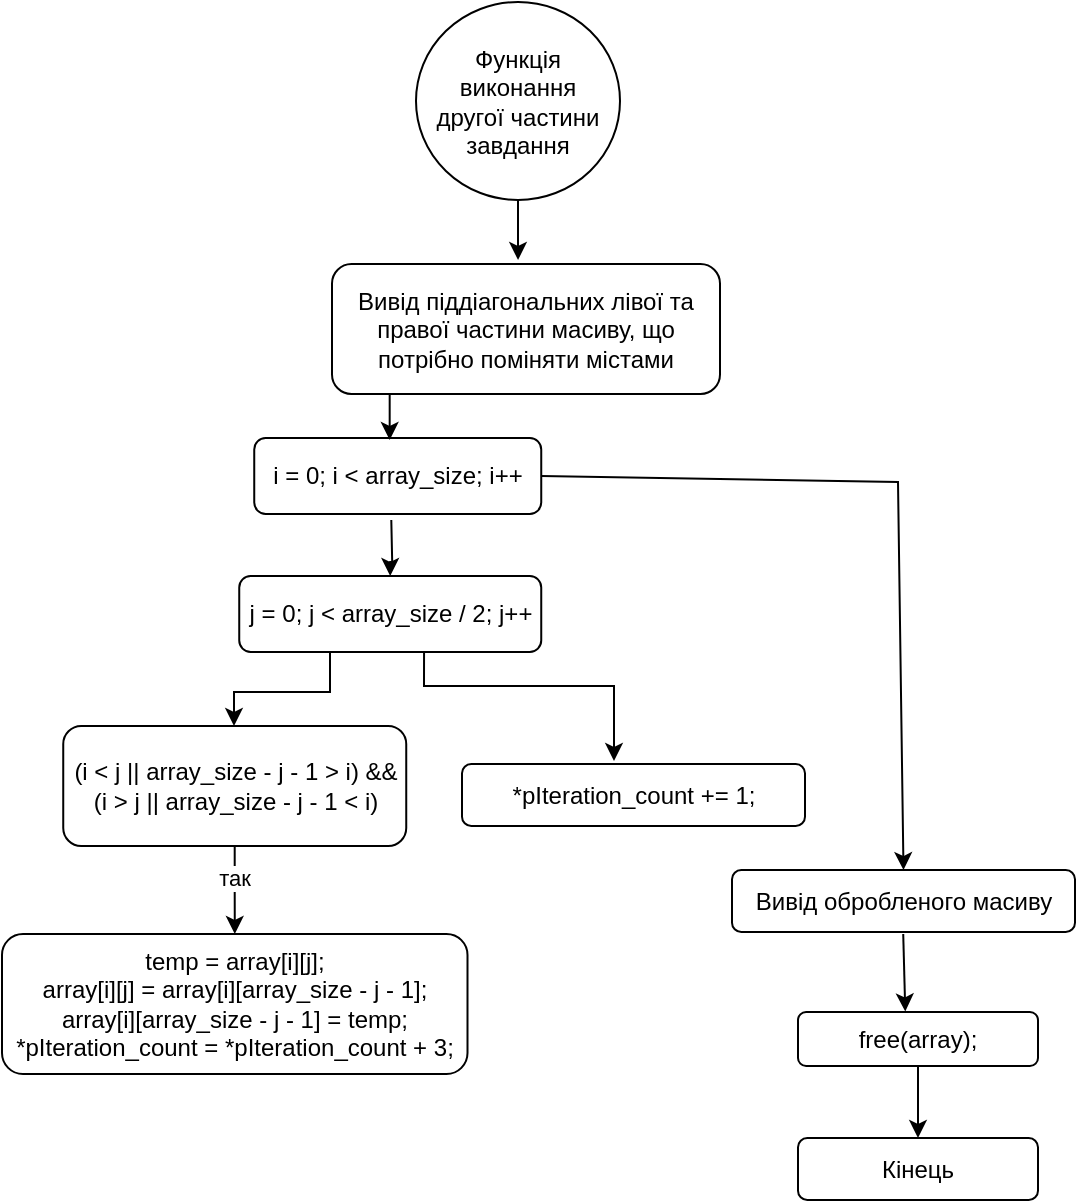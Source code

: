<mxfile version="20.8.16" type="device"><diagram id="C5RBs43oDa-KdzZeNtuy" name="Page-1"><mxGraphModel dx="1088" dy="789" grid="0" gridSize="10" guides="1" tooltips="1" connect="1" arrows="1" fold="1" page="1" pageScale="1" pageWidth="827" pageHeight="1169" math="0" shadow="0"><root><mxCell id="WIyWlLk6GJQsqaUBKTNV-0"/><mxCell id="WIyWlLk6GJQsqaUBKTNV-1" parent="WIyWlLk6GJQsqaUBKTNV-0"/><mxCell id="t5vqJNiPthJxZdxMAKNk-3" value="" style="edgeStyle=orthogonalEdgeStyle;rounded=0;orthogonalLoop=1;jettySize=auto;html=1;" parent="WIyWlLk6GJQsqaUBKTNV-1" source="t5vqJNiPthJxZdxMAKNk-1" edge="1"><mxGeometry relative="1" as="geometry"><mxPoint x="369.029" y="167" as="targetPoint"/></mxGeometry></mxCell><mxCell id="t5vqJNiPthJxZdxMAKNk-1" value="Функція виконання &lt;br&gt;другої частини завдання" style="ellipse;whiteSpace=wrap;html=1;" parent="WIyWlLk6GJQsqaUBKTNV-1" vertex="1"><mxGeometry x="318" y="38" width="102" height="99" as="geometry"/></mxCell><mxCell id="wFdPt5wkLfC5d7k9-_8l-4" value="" style="edgeStyle=orthogonalEdgeStyle;rounded=0;orthogonalLoop=1;jettySize=auto;html=1;" edge="1" parent="WIyWlLk6GJQsqaUBKTNV-1" target="wFdPt5wkLfC5d7k9-_8l-3"><mxGeometry relative="1" as="geometry"><mxPoint x="305.649" y="297" as="sourcePoint"/></mxGeometry></mxCell><mxCell id="t5vqJNiPthJxZdxMAKNk-4" value="i = 0; i &amp;lt; array_size; i++" style="rounded=1;whiteSpace=wrap;html=1;" parent="WIyWlLk6GJQsqaUBKTNV-1" vertex="1"><mxGeometry x="237.12" y="256" width="143.5" height="38" as="geometry"/></mxCell><mxCell id="t5vqJNiPthJxZdxMAKNk-76" value="" style="edgeStyle=orthogonalEdgeStyle;rounded=0;orthogonalLoop=1;jettySize=auto;html=1;" parent="WIyWlLk6GJQsqaUBKTNV-1" source="t5vqJNiPthJxZdxMAKNk-71" target="t5vqJNiPthJxZdxMAKNk-75" edge="1"><mxGeometry relative="1" as="geometry"/></mxCell><mxCell id="t5vqJNiPthJxZdxMAKNk-71" value="free(array);" style="rounded=1;whiteSpace=wrap;html=1;" parent="WIyWlLk6GJQsqaUBKTNV-1" vertex="1"><mxGeometry x="509" y="543" width="120" height="27" as="geometry"/></mxCell><mxCell id="t5vqJNiPthJxZdxMAKNk-75" value="Кінець" style="rounded=1;whiteSpace=wrap;html=1;" parent="WIyWlLk6GJQsqaUBKTNV-1" vertex="1"><mxGeometry x="509" y="606" width="120" height="31" as="geometry"/></mxCell><mxCell id="wFdPt5wkLfC5d7k9-_8l-9" value="" style="edgeStyle=orthogonalEdgeStyle;rounded=0;orthogonalLoop=1;jettySize=auto;html=1;" edge="1" parent="WIyWlLk6GJQsqaUBKTNV-1" source="wFdPt5wkLfC5d7k9-_8l-3" target="wFdPt5wkLfC5d7k9-_8l-8"><mxGeometry relative="1" as="geometry"><Array as="points"><mxPoint x="275" y="383"/><mxPoint x="227" y="383"/></Array></mxGeometry></mxCell><mxCell id="wFdPt5wkLfC5d7k9-_8l-3" value="j = 0; j &amp;lt; array_size / 2; j++" style="rounded=1;whiteSpace=wrap;html=1;" vertex="1" parent="WIyWlLk6GJQsqaUBKTNV-1"><mxGeometry x="229.62" y="325" width="151" height="38" as="geometry"/></mxCell><mxCell id="wFdPt5wkLfC5d7k9-_8l-5" value="Вивід піддіагональних лівої та правої частини масиву, що потрібно поміняти містами" style="rounded=1;whiteSpace=wrap;html=1;" vertex="1" parent="WIyWlLk6GJQsqaUBKTNV-1"><mxGeometry x="276" y="169" width="194" height="65" as="geometry"/></mxCell><mxCell id="wFdPt5wkLfC5d7k9-_8l-7" value="" style="edgeStyle=orthogonalEdgeStyle;rounded=0;orthogonalLoop=1;jettySize=auto;html=1;" edge="1" parent="WIyWlLk6GJQsqaUBKTNV-1"><mxGeometry relative="1" as="geometry"><mxPoint x="304.839" y="234" as="sourcePoint"/><mxPoint x="304.839" y="257" as="targetPoint"/></mxGeometry></mxCell><mxCell id="wFdPt5wkLfC5d7k9-_8l-11" value="" style="edgeStyle=orthogonalEdgeStyle;rounded=0;orthogonalLoop=1;jettySize=auto;html=1;" edge="1" parent="WIyWlLk6GJQsqaUBKTNV-1" source="wFdPt5wkLfC5d7k9-_8l-8" target="wFdPt5wkLfC5d7k9-_8l-10"><mxGeometry relative="1" as="geometry"/></mxCell><mxCell id="wFdPt5wkLfC5d7k9-_8l-12" value="так" style="edgeLabel;html=1;align=center;verticalAlign=middle;resizable=0;points=[];" vertex="1" connectable="0" parent="wFdPt5wkLfC5d7k9-_8l-11"><mxGeometry x="-0.306" y="-1" relative="1" as="geometry"><mxPoint as="offset"/></mxGeometry></mxCell><mxCell id="wFdPt5wkLfC5d7k9-_8l-8" value="(i &amp;lt; j || array_size - j - 1 &amp;gt; i) &amp;amp;&amp;amp; (i &amp;gt; j || array_size - j - 1 &amp;lt; i)" style="rounded=1;whiteSpace=wrap;html=1;" vertex="1" parent="WIyWlLk6GJQsqaUBKTNV-1"><mxGeometry x="141.62" y="400" width="171.5" height="60" as="geometry"/></mxCell><mxCell id="wFdPt5wkLfC5d7k9-_8l-10" value="temp = array[i][j]; &lt;br&gt;array[i][j] = array[i][array_size - j - 1]; &lt;br&gt;array[i][array_size - j - 1] = temp; &lt;br&gt;*pIteration_count = *pIteration_count + 3;" style="rounded=1;whiteSpace=wrap;html=1;" vertex="1" parent="WIyWlLk6GJQsqaUBKTNV-1"><mxGeometry x="111" y="504" width="232.75" height="70" as="geometry"/></mxCell><mxCell id="wFdPt5wkLfC5d7k9-_8l-13" value="*pIteration_count += 1;" style="rounded=1;whiteSpace=wrap;html=1;" vertex="1" parent="WIyWlLk6GJQsqaUBKTNV-1"><mxGeometry x="341" y="419" width="171.5" height="31" as="geometry"/></mxCell><mxCell id="wFdPt5wkLfC5d7k9-_8l-18" value="" style="edgeStyle=orthogonalEdgeStyle;rounded=0;orthogonalLoop=1;jettySize=auto;html=1;exitX=0.612;exitY=1;exitDx=0;exitDy=0;exitPerimeter=0;" edge="1" parent="WIyWlLk6GJQsqaUBKTNV-1" source="wFdPt5wkLfC5d7k9-_8l-3"><mxGeometry relative="1" as="geometry"><mxPoint x="322" y="367" as="sourcePoint"/><mxPoint x="417.001" y="417.5" as="targetPoint"/><Array as="points"><mxPoint x="322" y="380"/><mxPoint x="417" y="380"/></Array></mxGeometry></mxCell><mxCell id="wFdPt5wkLfC5d7k9-_8l-22" value="Вивід обробленого масиву" style="rounded=1;whiteSpace=wrap;html=1;" vertex="1" parent="WIyWlLk6GJQsqaUBKTNV-1"><mxGeometry x="476" y="472" width="171.5" height="31" as="geometry"/></mxCell><mxCell id="wFdPt5wkLfC5d7k9-_8l-23" value="" style="endArrow=classic;html=1;rounded=0;exitX=1;exitY=0.5;exitDx=0;exitDy=0;entryX=0.5;entryY=0;entryDx=0;entryDy=0;" edge="1" parent="WIyWlLk6GJQsqaUBKTNV-1" source="t5vqJNiPthJxZdxMAKNk-4" target="wFdPt5wkLfC5d7k9-_8l-22"><mxGeometry width="50" height="50" relative="1" as="geometry"><mxPoint x="354" y="413" as="sourcePoint"/><mxPoint x="562" y="441" as="targetPoint"/><Array as="points"><mxPoint x="559" y="278"/></Array></mxGeometry></mxCell><mxCell id="wFdPt5wkLfC5d7k9-_8l-29" value="" style="edgeStyle=orthogonalEdgeStyle;rounded=0;orthogonalLoop=1;jettySize=auto;html=1;entryX=0.447;entryY=-0.011;entryDx=0;entryDy=0;entryPerimeter=0;" edge="1" parent="WIyWlLk6GJQsqaUBKTNV-1" target="t5vqJNiPthJxZdxMAKNk-71"><mxGeometry relative="1" as="geometry"><mxPoint x="561.61" y="504.0" as="sourcePoint"/><mxPoint x="561.61" y="540" as="targetPoint"/></mxGeometry></mxCell></root></mxGraphModel></diagram></mxfile>